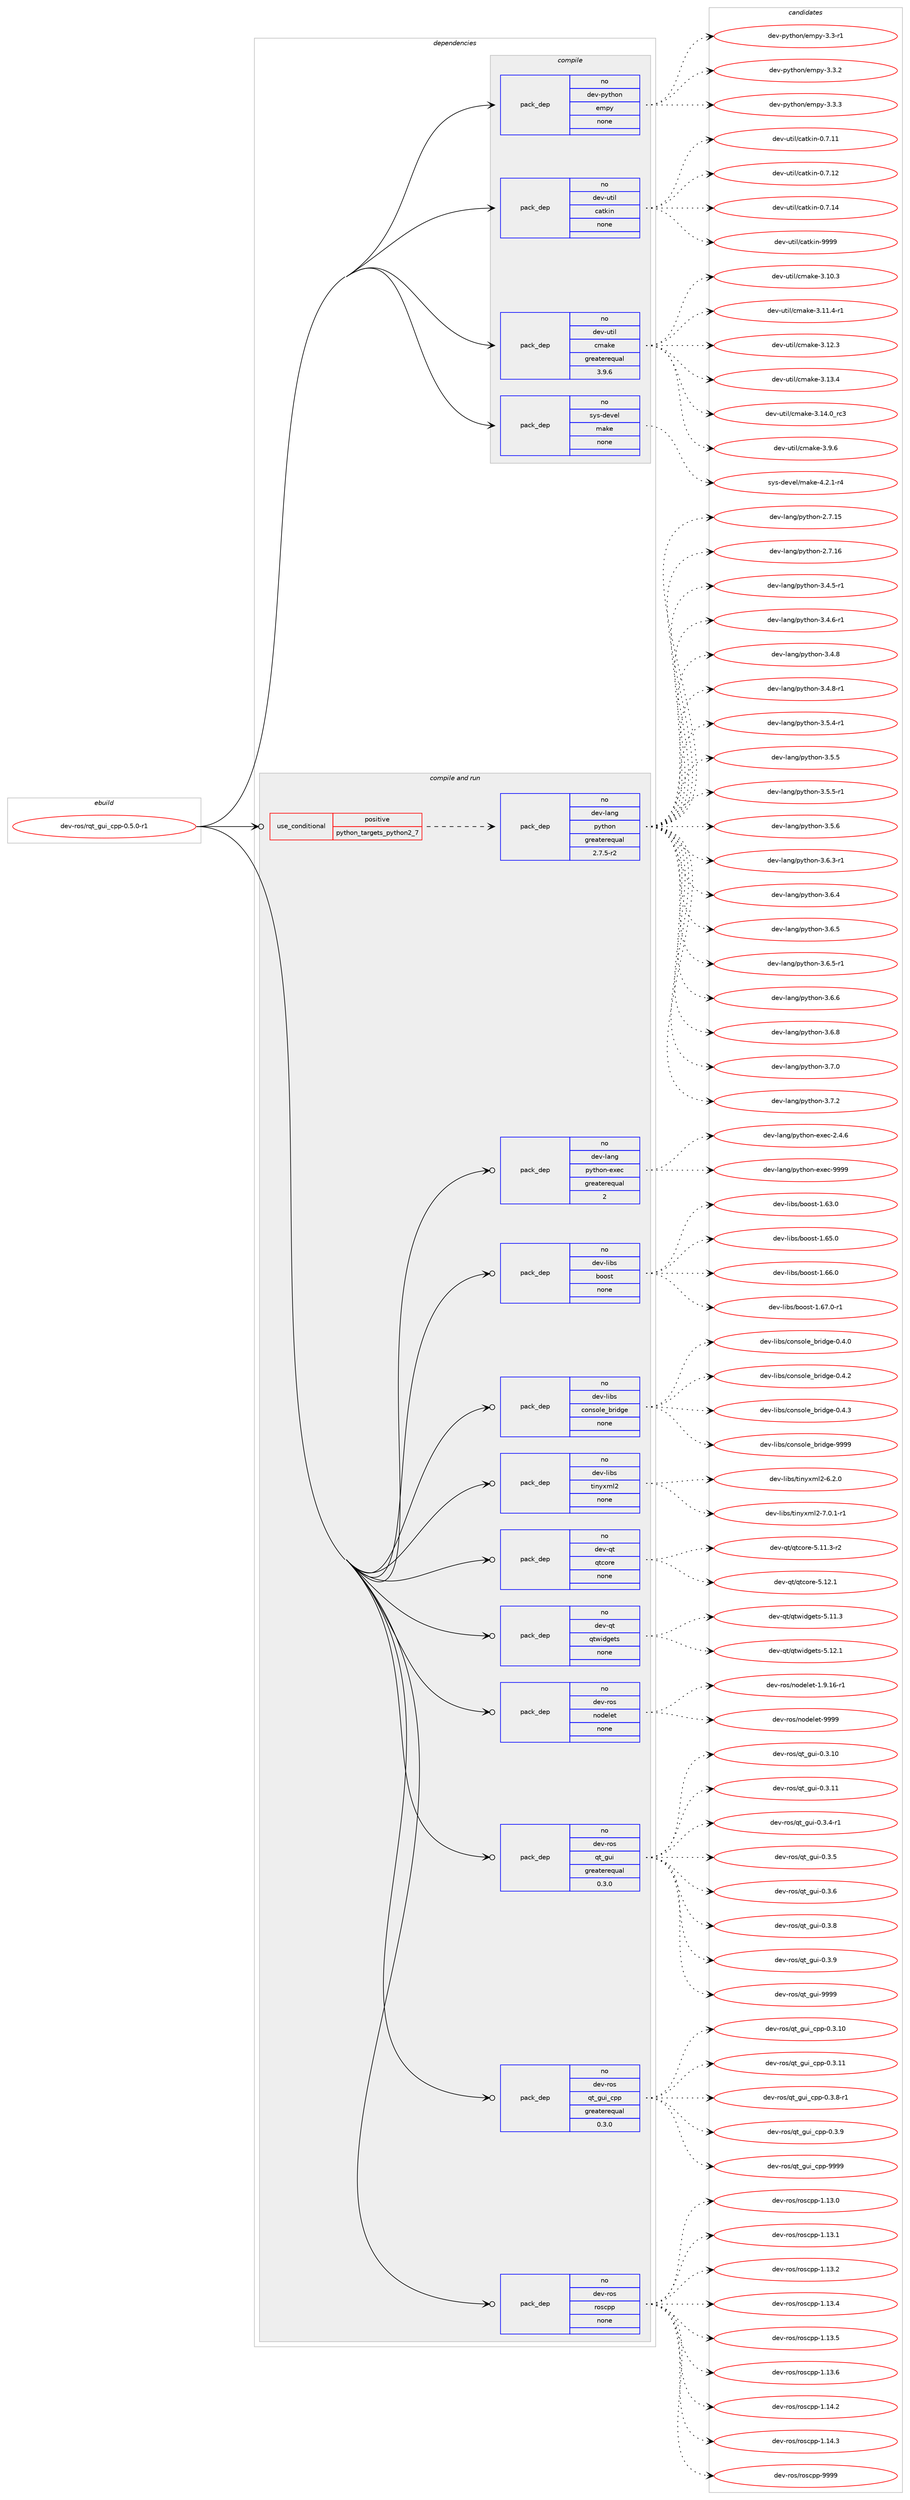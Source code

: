 digraph prolog {

# *************
# Graph options
# *************

newrank=true;
concentrate=true;
compound=true;
graph [rankdir=LR,fontname=Helvetica,fontsize=10,ranksep=1.5];#, ranksep=2.5, nodesep=0.2];
edge  [arrowhead=vee];
node  [fontname=Helvetica,fontsize=10];

# **********
# The ebuild
# **********

subgraph cluster_leftcol {
color=gray;
rank=same;
label=<<i>ebuild</i>>;
id [label="dev-ros/rqt_gui_cpp-0.5.0-r1", color=red, width=4, href="../dev-ros/rqt_gui_cpp-0.5.0-r1.svg"];
}

# ****************
# The dependencies
# ****************

subgraph cluster_midcol {
color=gray;
label=<<i>dependencies</i>>;
subgraph cluster_compile {
fillcolor="#eeeeee";
style=filled;
label=<<i>compile</i>>;
subgraph pack1055389 {
dependency1469273 [label=<<TABLE BORDER="0" CELLBORDER="1" CELLSPACING="0" CELLPADDING="4" WIDTH="220"><TR><TD ROWSPAN="6" CELLPADDING="30">pack_dep</TD></TR><TR><TD WIDTH="110">no</TD></TR><TR><TD>dev-python</TD></TR><TR><TD>empy</TD></TR><TR><TD>none</TD></TR><TR><TD></TD></TR></TABLE>>, shape=none, color=blue];
}
id:e -> dependency1469273:w [weight=20,style="solid",arrowhead="vee"];
subgraph pack1055390 {
dependency1469274 [label=<<TABLE BORDER="0" CELLBORDER="1" CELLSPACING="0" CELLPADDING="4" WIDTH="220"><TR><TD ROWSPAN="6" CELLPADDING="30">pack_dep</TD></TR><TR><TD WIDTH="110">no</TD></TR><TR><TD>dev-util</TD></TR><TR><TD>catkin</TD></TR><TR><TD>none</TD></TR><TR><TD></TD></TR></TABLE>>, shape=none, color=blue];
}
id:e -> dependency1469274:w [weight=20,style="solid",arrowhead="vee"];
subgraph pack1055391 {
dependency1469275 [label=<<TABLE BORDER="0" CELLBORDER="1" CELLSPACING="0" CELLPADDING="4" WIDTH="220"><TR><TD ROWSPAN="6" CELLPADDING="30">pack_dep</TD></TR><TR><TD WIDTH="110">no</TD></TR><TR><TD>dev-util</TD></TR><TR><TD>cmake</TD></TR><TR><TD>greaterequal</TD></TR><TR><TD>3.9.6</TD></TR></TABLE>>, shape=none, color=blue];
}
id:e -> dependency1469275:w [weight=20,style="solid",arrowhead="vee"];
subgraph pack1055392 {
dependency1469276 [label=<<TABLE BORDER="0" CELLBORDER="1" CELLSPACING="0" CELLPADDING="4" WIDTH="220"><TR><TD ROWSPAN="6" CELLPADDING="30">pack_dep</TD></TR><TR><TD WIDTH="110">no</TD></TR><TR><TD>sys-devel</TD></TR><TR><TD>make</TD></TR><TR><TD>none</TD></TR><TR><TD></TD></TR></TABLE>>, shape=none, color=blue];
}
id:e -> dependency1469276:w [weight=20,style="solid",arrowhead="vee"];
}
subgraph cluster_compileandrun {
fillcolor="#eeeeee";
style=filled;
label=<<i>compile and run</i>>;
subgraph cond390494 {
dependency1469277 [label=<<TABLE BORDER="0" CELLBORDER="1" CELLSPACING="0" CELLPADDING="4"><TR><TD ROWSPAN="3" CELLPADDING="10">use_conditional</TD></TR><TR><TD>positive</TD></TR><TR><TD>python_targets_python2_7</TD></TR></TABLE>>, shape=none, color=red];
subgraph pack1055393 {
dependency1469278 [label=<<TABLE BORDER="0" CELLBORDER="1" CELLSPACING="0" CELLPADDING="4" WIDTH="220"><TR><TD ROWSPAN="6" CELLPADDING="30">pack_dep</TD></TR><TR><TD WIDTH="110">no</TD></TR><TR><TD>dev-lang</TD></TR><TR><TD>python</TD></TR><TR><TD>greaterequal</TD></TR><TR><TD>2.7.5-r2</TD></TR></TABLE>>, shape=none, color=blue];
}
dependency1469277:e -> dependency1469278:w [weight=20,style="dashed",arrowhead="vee"];
}
id:e -> dependency1469277:w [weight=20,style="solid",arrowhead="odotvee"];
subgraph pack1055394 {
dependency1469279 [label=<<TABLE BORDER="0" CELLBORDER="1" CELLSPACING="0" CELLPADDING="4" WIDTH="220"><TR><TD ROWSPAN="6" CELLPADDING="30">pack_dep</TD></TR><TR><TD WIDTH="110">no</TD></TR><TR><TD>dev-lang</TD></TR><TR><TD>python-exec</TD></TR><TR><TD>greaterequal</TD></TR><TR><TD>2</TD></TR></TABLE>>, shape=none, color=blue];
}
id:e -> dependency1469279:w [weight=20,style="solid",arrowhead="odotvee"];
subgraph pack1055395 {
dependency1469280 [label=<<TABLE BORDER="0" CELLBORDER="1" CELLSPACING="0" CELLPADDING="4" WIDTH="220"><TR><TD ROWSPAN="6" CELLPADDING="30">pack_dep</TD></TR><TR><TD WIDTH="110">no</TD></TR><TR><TD>dev-libs</TD></TR><TR><TD>boost</TD></TR><TR><TD>none</TD></TR><TR><TD></TD></TR></TABLE>>, shape=none, color=blue];
}
id:e -> dependency1469280:w [weight=20,style="solid",arrowhead="odotvee"];
subgraph pack1055396 {
dependency1469281 [label=<<TABLE BORDER="0" CELLBORDER="1" CELLSPACING="0" CELLPADDING="4" WIDTH="220"><TR><TD ROWSPAN="6" CELLPADDING="30">pack_dep</TD></TR><TR><TD WIDTH="110">no</TD></TR><TR><TD>dev-libs</TD></TR><TR><TD>console_bridge</TD></TR><TR><TD>none</TD></TR><TR><TD></TD></TR></TABLE>>, shape=none, color=blue];
}
id:e -> dependency1469281:w [weight=20,style="solid",arrowhead="odotvee"];
subgraph pack1055397 {
dependency1469282 [label=<<TABLE BORDER="0" CELLBORDER="1" CELLSPACING="0" CELLPADDING="4" WIDTH="220"><TR><TD ROWSPAN="6" CELLPADDING="30">pack_dep</TD></TR><TR><TD WIDTH="110">no</TD></TR><TR><TD>dev-libs</TD></TR><TR><TD>tinyxml2</TD></TR><TR><TD>none</TD></TR><TR><TD></TD></TR></TABLE>>, shape=none, color=blue];
}
id:e -> dependency1469282:w [weight=20,style="solid",arrowhead="odotvee"];
subgraph pack1055398 {
dependency1469283 [label=<<TABLE BORDER="0" CELLBORDER="1" CELLSPACING="0" CELLPADDING="4" WIDTH="220"><TR><TD ROWSPAN="6" CELLPADDING="30">pack_dep</TD></TR><TR><TD WIDTH="110">no</TD></TR><TR><TD>dev-qt</TD></TR><TR><TD>qtcore</TD></TR><TR><TD>none</TD></TR><TR><TD></TD></TR></TABLE>>, shape=none, color=blue];
}
id:e -> dependency1469283:w [weight=20,style="solid",arrowhead="odotvee"];
subgraph pack1055399 {
dependency1469284 [label=<<TABLE BORDER="0" CELLBORDER="1" CELLSPACING="0" CELLPADDING="4" WIDTH="220"><TR><TD ROWSPAN="6" CELLPADDING="30">pack_dep</TD></TR><TR><TD WIDTH="110">no</TD></TR><TR><TD>dev-qt</TD></TR><TR><TD>qtwidgets</TD></TR><TR><TD>none</TD></TR><TR><TD></TD></TR></TABLE>>, shape=none, color=blue];
}
id:e -> dependency1469284:w [weight=20,style="solid",arrowhead="odotvee"];
subgraph pack1055400 {
dependency1469285 [label=<<TABLE BORDER="0" CELLBORDER="1" CELLSPACING="0" CELLPADDING="4" WIDTH="220"><TR><TD ROWSPAN="6" CELLPADDING="30">pack_dep</TD></TR><TR><TD WIDTH="110">no</TD></TR><TR><TD>dev-ros</TD></TR><TR><TD>nodelet</TD></TR><TR><TD>none</TD></TR><TR><TD></TD></TR></TABLE>>, shape=none, color=blue];
}
id:e -> dependency1469285:w [weight=20,style="solid",arrowhead="odotvee"];
subgraph pack1055401 {
dependency1469286 [label=<<TABLE BORDER="0" CELLBORDER="1" CELLSPACING="0" CELLPADDING="4" WIDTH="220"><TR><TD ROWSPAN="6" CELLPADDING="30">pack_dep</TD></TR><TR><TD WIDTH="110">no</TD></TR><TR><TD>dev-ros</TD></TR><TR><TD>qt_gui</TD></TR><TR><TD>greaterequal</TD></TR><TR><TD>0.3.0</TD></TR></TABLE>>, shape=none, color=blue];
}
id:e -> dependency1469286:w [weight=20,style="solid",arrowhead="odotvee"];
subgraph pack1055402 {
dependency1469287 [label=<<TABLE BORDER="0" CELLBORDER="1" CELLSPACING="0" CELLPADDING="4" WIDTH="220"><TR><TD ROWSPAN="6" CELLPADDING="30">pack_dep</TD></TR><TR><TD WIDTH="110">no</TD></TR><TR><TD>dev-ros</TD></TR><TR><TD>qt_gui_cpp</TD></TR><TR><TD>greaterequal</TD></TR><TR><TD>0.3.0</TD></TR></TABLE>>, shape=none, color=blue];
}
id:e -> dependency1469287:w [weight=20,style="solid",arrowhead="odotvee"];
subgraph pack1055403 {
dependency1469288 [label=<<TABLE BORDER="0" CELLBORDER="1" CELLSPACING="0" CELLPADDING="4" WIDTH="220"><TR><TD ROWSPAN="6" CELLPADDING="30">pack_dep</TD></TR><TR><TD WIDTH="110">no</TD></TR><TR><TD>dev-ros</TD></TR><TR><TD>roscpp</TD></TR><TR><TD>none</TD></TR><TR><TD></TD></TR></TABLE>>, shape=none, color=blue];
}
id:e -> dependency1469288:w [weight=20,style="solid",arrowhead="odotvee"];
}
subgraph cluster_run {
fillcolor="#eeeeee";
style=filled;
label=<<i>run</i>>;
}
}

# **************
# The candidates
# **************

subgraph cluster_choices {
rank=same;
color=gray;
label=<<i>candidates</i>>;

subgraph choice1055389 {
color=black;
nodesep=1;
choice1001011184511212111610411111047101109112121455146514511449 [label="dev-python/empy-3.3-r1", color=red, width=4,href="../dev-python/empy-3.3-r1.svg"];
choice1001011184511212111610411111047101109112121455146514650 [label="dev-python/empy-3.3.2", color=red, width=4,href="../dev-python/empy-3.3.2.svg"];
choice1001011184511212111610411111047101109112121455146514651 [label="dev-python/empy-3.3.3", color=red, width=4,href="../dev-python/empy-3.3.3.svg"];
dependency1469273:e -> choice1001011184511212111610411111047101109112121455146514511449:w [style=dotted,weight="100"];
dependency1469273:e -> choice1001011184511212111610411111047101109112121455146514650:w [style=dotted,weight="100"];
dependency1469273:e -> choice1001011184511212111610411111047101109112121455146514651:w [style=dotted,weight="100"];
}
subgraph choice1055390 {
color=black;
nodesep=1;
choice1001011184511711610510847999711610710511045484655464949 [label="dev-util/catkin-0.7.11", color=red, width=4,href="../dev-util/catkin-0.7.11.svg"];
choice1001011184511711610510847999711610710511045484655464950 [label="dev-util/catkin-0.7.12", color=red, width=4,href="../dev-util/catkin-0.7.12.svg"];
choice1001011184511711610510847999711610710511045484655464952 [label="dev-util/catkin-0.7.14", color=red, width=4,href="../dev-util/catkin-0.7.14.svg"];
choice100101118451171161051084799971161071051104557575757 [label="dev-util/catkin-9999", color=red, width=4,href="../dev-util/catkin-9999.svg"];
dependency1469274:e -> choice1001011184511711610510847999711610710511045484655464949:w [style=dotted,weight="100"];
dependency1469274:e -> choice1001011184511711610510847999711610710511045484655464950:w [style=dotted,weight="100"];
dependency1469274:e -> choice1001011184511711610510847999711610710511045484655464952:w [style=dotted,weight="100"];
dependency1469274:e -> choice100101118451171161051084799971161071051104557575757:w [style=dotted,weight="100"];
}
subgraph choice1055391 {
color=black;
nodesep=1;
choice1001011184511711610510847991099710710145514649484651 [label="dev-util/cmake-3.10.3", color=red, width=4,href="../dev-util/cmake-3.10.3.svg"];
choice10010111845117116105108479910997107101455146494946524511449 [label="dev-util/cmake-3.11.4-r1", color=red, width=4,href="../dev-util/cmake-3.11.4-r1.svg"];
choice1001011184511711610510847991099710710145514649504651 [label="dev-util/cmake-3.12.3", color=red, width=4,href="../dev-util/cmake-3.12.3.svg"];
choice1001011184511711610510847991099710710145514649514652 [label="dev-util/cmake-3.13.4", color=red, width=4,href="../dev-util/cmake-3.13.4.svg"];
choice1001011184511711610510847991099710710145514649524648951149951 [label="dev-util/cmake-3.14.0_rc3", color=red, width=4,href="../dev-util/cmake-3.14.0_rc3.svg"];
choice10010111845117116105108479910997107101455146574654 [label="dev-util/cmake-3.9.6", color=red, width=4,href="../dev-util/cmake-3.9.6.svg"];
dependency1469275:e -> choice1001011184511711610510847991099710710145514649484651:w [style=dotted,weight="100"];
dependency1469275:e -> choice10010111845117116105108479910997107101455146494946524511449:w [style=dotted,weight="100"];
dependency1469275:e -> choice1001011184511711610510847991099710710145514649504651:w [style=dotted,weight="100"];
dependency1469275:e -> choice1001011184511711610510847991099710710145514649514652:w [style=dotted,weight="100"];
dependency1469275:e -> choice1001011184511711610510847991099710710145514649524648951149951:w [style=dotted,weight="100"];
dependency1469275:e -> choice10010111845117116105108479910997107101455146574654:w [style=dotted,weight="100"];
}
subgraph choice1055392 {
color=black;
nodesep=1;
choice1151211154510010111810110847109971071014552465046494511452 [label="sys-devel/make-4.2.1-r4", color=red, width=4,href="../sys-devel/make-4.2.1-r4.svg"];
dependency1469276:e -> choice1151211154510010111810110847109971071014552465046494511452:w [style=dotted,weight="100"];
}
subgraph choice1055393 {
color=black;
nodesep=1;
choice10010111845108971101034711212111610411111045504655464953 [label="dev-lang/python-2.7.15", color=red, width=4,href="../dev-lang/python-2.7.15.svg"];
choice10010111845108971101034711212111610411111045504655464954 [label="dev-lang/python-2.7.16", color=red, width=4,href="../dev-lang/python-2.7.16.svg"];
choice1001011184510897110103471121211161041111104551465246534511449 [label="dev-lang/python-3.4.5-r1", color=red, width=4,href="../dev-lang/python-3.4.5-r1.svg"];
choice1001011184510897110103471121211161041111104551465246544511449 [label="dev-lang/python-3.4.6-r1", color=red, width=4,href="../dev-lang/python-3.4.6-r1.svg"];
choice100101118451089711010347112121116104111110455146524656 [label="dev-lang/python-3.4.8", color=red, width=4,href="../dev-lang/python-3.4.8.svg"];
choice1001011184510897110103471121211161041111104551465246564511449 [label="dev-lang/python-3.4.8-r1", color=red, width=4,href="../dev-lang/python-3.4.8-r1.svg"];
choice1001011184510897110103471121211161041111104551465346524511449 [label="dev-lang/python-3.5.4-r1", color=red, width=4,href="../dev-lang/python-3.5.4-r1.svg"];
choice100101118451089711010347112121116104111110455146534653 [label="dev-lang/python-3.5.5", color=red, width=4,href="../dev-lang/python-3.5.5.svg"];
choice1001011184510897110103471121211161041111104551465346534511449 [label="dev-lang/python-3.5.5-r1", color=red, width=4,href="../dev-lang/python-3.5.5-r1.svg"];
choice100101118451089711010347112121116104111110455146534654 [label="dev-lang/python-3.5.6", color=red, width=4,href="../dev-lang/python-3.5.6.svg"];
choice1001011184510897110103471121211161041111104551465446514511449 [label="dev-lang/python-3.6.3-r1", color=red, width=4,href="../dev-lang/python-3.6.3-r1.svg"];
choice100101118451089711010347112121116104111110455146544652 [label="dev-lang/python-3.6.4", color=red, width=4,href="../dev-lang/python-3.6.4.svg"];
choice100101118451089711010347112121116104111110455146544653 [label="dev-lang/python-3.6.5", color=red, width=4,href="../dev-lang/python-3.6.5.svg"];
choice1001011184510897110103471121211161041111104551465446534511449 [label="dev-lang/python-3.6.5-r1", color=red, width=4,href="../dev-lang/python-3.6.5-r1.svg"];
choice100101118451089711010347112121116104111110455146544654 [label="dev-lang/python-3.6.6", color=red, width=4,href="../dev-lang/python-3.6.6.svg"];
choice100101118451089711010347112121116104111110455146544656 [label="dev-lang/python-3.6.8", color=red, width=4,href="../dev-lang/python-3.6.8.svg"];
choice100101118451089711010347112121116104111110455146554648 [label="dev-lang/python-3.7.0", color=red, width=4,href="../dev-lang/python-3.7.0.svg"];
choice100101118451089711010347112121116104111110455146554650 [label="dev-lang/python-3.7.2", color=red, width=4,href="../dev-lang/python-3.7.2.svg"];
dependency1469278:e -> choice10010111845108971101034711212111610411111045504655464953:w [style=dotted,weight="100"];
dependency1469278:e -> choice10010111845108971101034711212111610411111045504655464954:w [style=dotted,weight="100"];
dependency1469278:e -> choice1001011184510897110103471121211161041111104551465246534511449:w [style=dotted,weight="100"];
dependency1469278:e -> choice1001011184510897110103471121211161041111104551465246544511449:w [style=dotted,weight="100"];
dependency1469278:e -> choice100101118451089711010347112121116104111110455146524656:w [style=dotted,weight="100"];
dependency1469278:e -> choice1001011184510897110103471121211161041111104551465246564511449:w [style=dotted,weight="100"];
dependency1469278:e -> choice1001011184510897110103471121211161041111104551465346524511449:w [style=dotted,weight="100"];
dependency1469278:e -> choice100101118451089711010347112121116104111110455146534653:w [style=dotted,weight="100"];
dependency1469278:e -> choice1001011184510897110103471121211161041111104551465346534511449:w [style=dotted,weight="100"];
dependency1469278:e -> choice100101118451089711010347112121116104111110455146534654:w [style=dotted,weight="100"];
dependency1469278:e -> choice1001011184510897110103471121211161041111104551465446514511449:w [style=dotted,weight="100"];
dependency1469278:e -> choice100101118451089711010347112121116104111110455146544652:w [style=dotted,weight="100"];
dependency1469278:e -> choice100101118451089711010347112121116104111110455146544653:w [style=dotted,weight="100"];
dependency1469278:e -> choice1001011184510897110103471121211161041111104551465446534511449:w [style=dotted,weight="100"];
dependency1469278:e -> choice100101118451089711010347112121116104111110455146544654:w [style=dotted,weight="100"];
dependency1469278:e -> choice100101118451089711010347112121116104111110455146544656:w [style=dotted,weight="100"];
dependency1469278:e -> choice100101118451089711010347112121116104111110455146554648:w [style=dotted,weight="100"];
dependency1469278:e -> choice100101118451089711010347112121116104111110455146554650:w [style=dotted,weight="100"];
}
subgraph choice1055394 {
color=black;
nodesep=1;
choice1001011184510897110103471121211161041111104510112010199455046524654 [label="dev-lang/python-exec-2.4.6", color=red, width=4,href="../dev-lang/python-exec-2.4.6.svg"];
choice10010111845108971101034711212111610411111045101120101994557575757 [label="dev-lang/python-exec-9999", color=red, width=4,href="../dev-lang/python-exec-9999.svg"];
dependency1469279:e -> choice1001011184510897110103471121211161041111104510112010199455046524654:w [style=dotted,weight="100"];
dependency1469279:e -> choice10010111845108971101034711212111610411111045101120101994557575757:w [style=dotted,weight="100"];
}
subgraph choice1055395 {
color=black;
nodesep=1;
choice1001011184510810598115479811111111511645494654514648 [label="dev-libs/boost-1.63.0", color=red, width=4,href="../dev-libs/boost-1.63.0.svg"];
choice1001011184510810598115479811111111511645494654534648 [label="dev-libs/boost-1.65.0", color=red, width=4,href="../dev-libs/boost-1.65.0.svg"];
choice1001011184510810598115479811111111511645494654544648 [label="dev-libs/boost-1.66.0", color=red, width=4,href="../dev-libs/boost-1.66.0.svg"];
choice10010111845108105981154798111111115116454946545546484511449 [label="dev-libs/boost-1.67.0-r1", color=red, width=4,href="../dev-libs/boost-1.67.0-r1.svg"];
dependency1469280:e -> choice1001011184510810598115479811111111511645494654514648:w [style=dotted,weight="100"];
dependency1469280:e -> choice1001011184510810598115479811111111511645494654534648:w [style=dotted,weight="100"];
dependency1469280:e -> choice1001011184510810598115479811111111511645494654544648:w [style=dotted,weight="100"];
dependency1469280:e -> choice10010111845108105981154798111111115116454946545546484511449:w [style=dotted,weight="100"];
}
subgraph choice1055396 {
color=black;
nodesep=1;
choice100101118451081059811547991111101151111081019598114105100103101454846524648 [label="dev-libs/console_bridge-0.4.0", color=red, width=4,href="../dev-libs/console_bridge-0.4.0.svg"];
choice100101118451081059811547991111101151111081019598114105100103101454846524650 [label="dev-libs/console_bridge-0.4.2", color=red, width=4,href="../dev-libs/console_bridge-0.4.2.svg"];
choice100101118451081059811547991111101151111081019598114105100103101454846524651 [label="dev-libs/console_bridge-0.4.3", color=red, width=4,href="../dev-libs/console_bridge-0.4.3.svg"];
choice1001011184510810598115479911111011511110810195981141051001031014557575757 [label="dev-libs/console_bridge-9999", color=red, width=4,href="../dev-libs/console_bridge-9999.svg"];
dependency1469281:e -> choice100101118451081059811547991111101151111081019598114105100103101454846524648:w [style=dotted,weight="100"];
dependency1469281:e -> choice100101118451081059811547991111101151111081019598114105100103101454846524650:w [style=dotted,weight="100"];
dependency1469281:e -> choice100101118451081059811547991111101151111081019598114105100103101454846524651:w [style=dotted,weight="100"];
dependency1469281:e -> choice1001011184510810598115479911111011511110810195981141051001031014557575757:w [style=dotted,weight="100"];
}
subgraph choice1055397 {
color=black;
nodesep=1;
choice10010111845108105981154711610511012112010910850455446504648 [label="dev-libs/tinyxml2-6.2.0", color=red, width=4,href="../dev-libs/tinyxml2-6.2.0.svg"];
choice100101118451081059811547116105110121120109108504555464846494511449 [label="dev-libs/tinyxml2-7.0.1-r1", color=red, width=4,href="../dev-libs/tinyxml2-7.0.1-r1.svg"];
dependency1469282:e -> choice10010111845108105981154711610511012112010910850455446504648:w [style=dotted,weight="100"];
dependency1469282:e -> choice100101118451081059811547116105110121120109108504555464846494511449:w [style=dotted,weight="100"];
}
subgraph choice1055398 {
color=black;
nodesep=1;
choice100101118451131164711311699111114101455346494946514511450 [label="dev-qt/qtcore-5.11.3-r2", color=red, width=4,href="../dev-qt/qtcore-5.11.3-r2.svg"];
choice10010111845113116471131169911111410145534649504649 [label="dev-qt/qtcore-5.12.1", color=red, width=4,href="../dev-qt/qtcore-5.12.1.svg"];
dependency1469283:e -> choice100101118451131164711311699111114101455346494946514511450:w [style=dotted,weight="100"];
dependency1469283:e -> choice10010111845113116471131169911111410145534649504649:w [style=dotted,weight="100"];
}
subgraph choice1055399 {
color=black;
nodesep=1;
choice100101118451131164711311611910510010310111611545534649494651 [label="dev-qt/qtwidgets-5.11.3", color=red, width=4,href="../dev-qt/qtwidgets-5.11.3.svg"];
choice100101118451131164711311611910510010310111611545534649504649 [label="dev-qt/qtwidgets-5.12.1", color=red, width=4,href="../dev-qt/qtwidgets-5.12.1.svg"];
dependency1469284:e -> choice100101118451131164711311611910510010310111611545534649494651:w [style=dotted,weight="100"];
dependency1469284:e -> choice100101118451131164711311611910510010310111611545534649504649:w [style=dotted,weight="100"];
}
subgraph choice1055400 {
color=black;
nodesep=1;
choice1001011184511411111547110111100101108101116454946574649544511449 [label="dev-ros/nodelet-1.9.16-r1", color=red, width=4,href="../dev-ros/nodelet-1.9.16-r1.svg"];
choice10010111845114111115471101111001011081011164557575757 [label="dev-ros/nodelet-9999", color=red, width=4,href="../dev-ros/nodelet-9999.svg"];
dependency1469285:e -> choice1001011184511411111547110111100101108101116454946574649544511449:w [style=dotted,weight="100"];
dependency1469285:e -> choice10010111845114111115471101111001011081011164557575757:w [style=dotted,weight="100"];
}
subgraph choice1055401 {
color=black;
nodesep=1;
choice10010111845114111115471131169510311710545484651464948 [label="dev-ros/qt_gui-0.3.10", color=red, width=4,href="../dev-ros/qt_gui-0.3.10.svg"];
choice10010111845114111115471131169510311710545484651464949 [label="dev-ros/qt_gui-0.3.11", color=red, width=4,href="../dev-ros/qt_gui-0.3.11.svg"];
choice1001011184511411111547113116951031171054548465146524511449 [label="dev-ros/qt_gui-0.3.4-r1", color=red, width=4,href="../dev-ros/qt_gui-0.3.4-r1.svg"];
choice100101118451141111154711311695103117105454846514653 [label="dev-ros/qt_gui-0.3.5", color=red, width=4,href="../dev-ros/qt_gui-0.3.5.svg"];
choice100101118451141111154711311695103117105454846514654 [label="dev-ros/qt_gui-0.3.6", color=red, width=4,href="../dev-ros/qt_gui-0.3.6.svg"];
choice100101118451141111154711311695103117105454846514656 [label="dev-ros/qt_gui-0.3.8", color=red, width=4,href="../dev-ros/qt_gui-0.3.8.svg"];
choice100101118451141111154711311695103117105454846514657 [label="dev-ros/qt_gui-0.3.9", color=red, width=4,href="../dev-ros/qt_gui-0.3.9.svg"];
choice1001011184511411111547113116951031171054557575757 [label="dev-ros/qt_gui-9999", color=red, width=4,href="../dev-ros/qt_gui-9999.svg"];
dependency1469286:e -> choice10010111845114111115471131169510311710545484651464948:w [style=dotted,weight="100"];
dependency1469286:e -> choice10010111845114111115471131169510311710545484651464949:w [style=dotted,weight="100"];
dependency1469286:e -> choice1001011184511411111547113116951031171054548465146524511449:w [style=dotted,weight="100"];
dependency1469286:e -> choice100101118451141111154711311695103117105454846514653:w [style=dotted,weight="100"];
dependency1469286:e -> choice100101118451141111154711311695103117105454846514654:w [style=dotted,weight="100"];
dependency1469286:e -> choice100101118451141111154711311695103117105454846514656:w [style=dotted,weight="100"];
dependency1469286:e -> choice100101118451141111154711311695103117105454846514657:w [style=dotted,weight="100"];
dependency1469286:e -> choice1001011184511411111547113116951031171054557575757:w [style=dotted,weight="100"];
}
subgraph choice1055402 {
color=black;
nodesep=1;
choice100101118451141111154711311695103117105959911211245484651464948 [label="dev-ros/qt_gui_cpp-0.3.10", color=red, width=4,href="../dev-ros/qt_gui_cpp-0.3.10.svg"];
choice100101118451141111154711311695103117105959911211245484651464949 [label="dev-ros/qt_gui_cpp-0.3.11", color=red, width=4,href="../dev-ros/qt_gui_cpp-0.3.11.svg"];
choice10010111845114111115471131169510311710595991121124548465146564511449 [label="dev-ros/qt_gui_cpp-0.3.8-r1", color=red, width=4,href="../dev-ros/qt_gui_cpp-0.3.8-r1.svg"];
choice1001011184511411111547113116951031171059599112112454846514657 [label="dev-ros/qt_gui_cpp-0.3.9", color=red, width=4,href="../dev-ros/qt_gui_cpp-0.3.9.svg"];
choice10010111845114111115471131169510311710595991121124557575757 [label="dev-ros/qt_gui_cpp-9999", color=red, width=4,href="../dev-ros/qt_gui_cpp-9999.svg"];
dependency1469287:e -> choice100101118451141111154711311695103117105959911211245484651464948:w [style=dotted,weight="100"];
dependency1469287:e -> choice100101118451141111154711311695103117105959911211245484651464949:w [style=dotted,weight="100"];
dependency1469287:e -> choice10010111845114111115471131169510311710595991121124548465146564511449:w [style=dotted,weight="100"];
dependency1469287:e -> choice1001011184511411111547113116951031171059599112112454846514657:w [style=dotted,weight="100"];
dependency1469287:e -> choice10010111845114111115471131169510311710595991121124557575757:w [style=dotted,weight="100"];
}
subgraph choice1055403 {
color=black;
nodesep=1;
choice10010111845114111115471141111159911211245494649514648 [label="dev-ros/roscpp-1.13.0", color=red, width=4,href="../dev-ros/roscpp-1.13.0.svg"];
choice10010111845114111115471141111159911211245494649514649 [label="dev-ros/roscpp-1.13.1", color=red, width=4,href="../dev-ros/roscpp-1.13.1.svg"];
choice10010111845114111115471141111159911211245494649514650 [label="dev-ros/roscpp-1.13.2", color=red, width=4,href="../dev-ros/roscpp-1.13.2.svg"];
choice10010111845114111115471141111159911211245494649514652 [label="dev-ros/roscpp-1.13.4", color=red, width=4,href="../dev-ros/roscpp-1.13.4.svg"];
choice10010111845114111115471141111159911211245494649514653 [label="dev-ros/roscpp-1.13.5", color=red, width=4,href="../dev-ros/roscpp-1.13.5.svg"];
choice10010111845114111115471141111159911211245494649514654 [label="dev-ros/roscpp-1.13.6", color=red, width=4,href="../dev-ros/roscpp-1.13.6.svg"];
choice10010111845114111115471141111159911211245494649524650 [label="dev-ros/roscpp-1.14.2", color=red, width=4,href="../dev-ros/roscpp-1.14.2.svg"];
choice10010111845114111115471141111159911211245494649524651 [label="dev-ros/roscpp-1.14.3", color=red, width=4,href="../dev-ros/roscpp-1.14.3.svg"];
choice1001011184511411111547114111115991121124557575757 [label="dev-ros/roscpp-9999", color=red, width=4,href="../dev-ros/roscpp-9999.svg"];
dependency1469288:e -> choice10010111845114111115471141111159911211245494649514648:w [style=dotted,weight="100"];
dependency1469288:e -> choice10010111845114111115471141111159911211245494649514649:w [style=dotted,weight="100"];
dependency1469288:e -> choice10010111845114111115471141111159911211245494649514650:w [style=dotted,weight="100"];
dependency1469288:e -> choice10010111845114111115471141111159911211245494649514652:w [style=dotted,weight="100"];
dependency1469288:e -> choice10010111845114111115471141111159911211245494649514653:w [style=dotted,weight="100"];
dependency1469288:e -> choice10010111845114111115471141111159911211245494649514654:w [style=dotted,weight="100"];
dependency1469288:e -> choice10010111845114111115471141111159911211245494649524650:w [style=dotted,weight="100"];
dependency1469288:e -> choice10010111845114111115471141111159911211245494649524651:w [style=dotted,weight="100"];
dependency1469288:e -> choice1001011184511411111547114111115991121124557575757:w [style=dotted,weight="100"];
}
}

}

